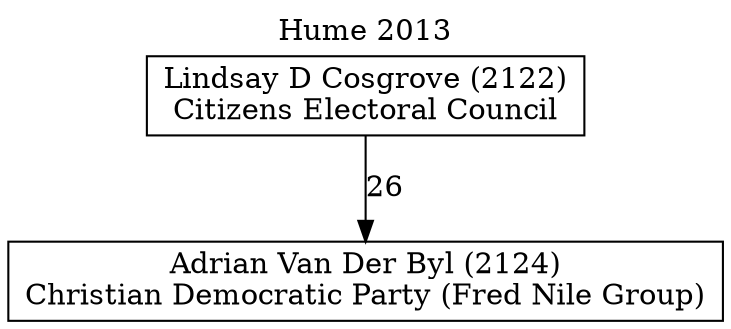 // House preference flow
digraph "Adrian Van Der Byl (2124)_Hume_2013" {
	graph [label="Hume 2013" labelloc=t mclimit=10]
	node [shape=box]
	"Adrian Van Der Byl (2124)" [label="Adrian Van Der Byl (2124)
Christian Democratic Party (Fred Nile Group)"]
	"Lindsay D Cosgrove (2122)" [label="Lindsay D Cosgrove (2122)
Citizens Electoral Council"]
	"Lindsay D Cosgrove (2122)" -> "Adrian Van Der Byl (2124)" [label=26]
}
